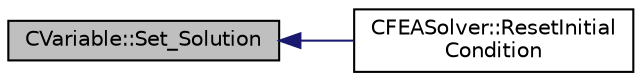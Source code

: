 digraph "CVariable::Set_Solution"
{
  edge [fontname="Helvetica",fontsize="10",labelfontname="Helvetica",labelfontsize="10"];
  node [fontname="Helvetica",fontsize="10",shape=record];
  rankdir="LR";
  Node4100 [label="CVariable::Set_Solution",height=0.2,width=0.4,color="black", fillcolor="grey75", style="filled", fontcolor="black"];
  Node4100 -> Node4101 [dir="back",color="midnightblue",fontsize="10",style="solid",fontname="Helvetica"];
  Node4101 [label="CFEASolver::ResetInitial\lCondition",height=0.2,width=0.4,color="black", fillcolor="white", style="filled",URL="$class_c_f_e_a_solver.html#a5578fa35cc598009fa6e839af3852e58",tooltip="Reset the initial condition for the FEM structural problem. "];
}
